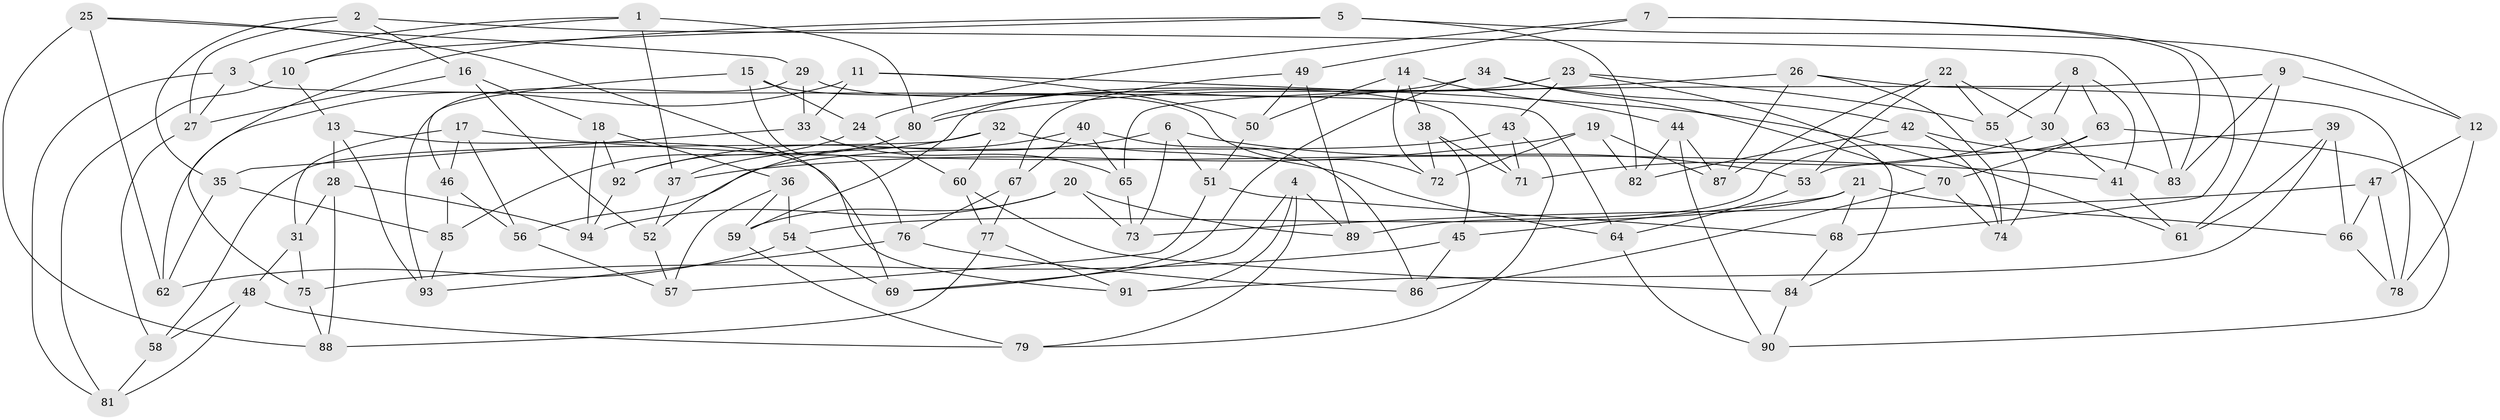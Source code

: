 // Generated by graph-tools (version 1.1) at 2025/26/03/09/25 03:26:53]
// undirected, 94 vertices, 188 edges
graph export_dot {
graph [start="1"]
  node [color=gray90,style=filled];
  1;
  2;
  3;
  4;
  5;
  6;
  7;
  8;
  9;
  10;
  11;
  12;
  13;
  14;
  15;
  16;
  17;
  18;
  19;
  20;
  21;
  22;
  23;
  24;
  25;
  26;
  27;
  28;
  29;
  30;
  31;
  32;
  33;
  34;
  35;
  36;
  37;
  38;
  39;
  40;
  41;
  42;
  43;
  44;
  45;
  46;
  47;
  48;
  49;
  50;
  51;
  52;
  53;
  54;
  55;
  56;
  57;
  58;
  59;
  60;
  61;
  62;
  63;
  64;
  65;
  66;
  67;
  68;
  69;
  70;
  71;
  72;
  73;
  74;
  75;
  76;
  77;
  78;
  79;
  80;
  81;
  82;
  83;
  84;
  85;
  86;
  87;
  88;
  89;
  90;
  91;
  92;
  93;
  94;
  1 -- 3;
  1 -- 80;
  1 -- 37;
  1 -- 10;
  2 -- 27;
  2 -- 83;
  2 -- 16;
  2 -- 35;
  3 -- 64;
  3 -- 81;
  3 -- 27;
  4 -- 69;
  4 -- 79;
  4 -- 89;
  4 -- 91;
  5 -- 10;
  5 -- 12;
  5 -- 75;
  5 -- 82;
  6 -- 92;
  6 -- 73;
  6 -- 51;
  6 -- 53;
  7 -- 68;
  7 -- 83;
  7 -- 49;
  7 -- 24;
  8 -- 55;
  8 -- 30;
  8 -- 63;
  8 -- 41;
  9 -- 83;
  9 -- 65;
  9 -- 12;
  9 -- 61;
  10 -- 13;
  10 -- 81;
  11 -- 50;
  11 -- 61;
  11 -- 62;
  11 -- 33;
  12 -- 47;
  12 -- 78;
  13 -- 91;
  13 -- 28;
  13 -- 93;
  14 -- 38;
  14 -- 50;
  14 -- 72;
  14 -- 44;
  15 -- 72;
  15 -- 46;
  15 -- 76;
  15 -- 24;
  16 -- 18;
  16 -- 27;
  16 -- 52;
  17 -- 56;
  17 -- 31;
  17 -- 41;
  17 -- 46;
  18 -- 36;
  18 -- 94;
  18 -- 92;
  19 -- 72;
  19 -- 82;
  19 -- 87;
  19 -- 37;
  20 -- 94;
  20 -- 89;
  20 -- 59;
  20 -- 73;
  21 -- 54;
  21 -- 68;
  21 -- 66;
  21 -- 45;
  22 -- 53;
  22 -- 87;
  22 -- 30;
  22 -- 55;
  23 -- 43;
  23 -- 55;
  23 -- 84;
  23 -- 59;
  24 -- 60;
  24 -- 85;
  25 -- 29;
  25 -- 62;
  25 -- 88;
  25 -- 69;
  26 -- 80;
  26 -- 87;
  26 -- 74;
  26 -- 78;
  27 -- 58;
  28 -- 88;
  28 -- 94;
  28 -- 31;
  29 -- 71;
  29 -- 93;
  29 -- 33;
  30 -- 71;
  30 -- 41;
  31 -- 75;
  31 -- 48;
  32 -- 58;
  32 -- 60;
  32 -- 64;
  32 -- 37;
  33 -- 65;
  33 -- 35;
  34 -- 80;
  34 -- 69;
  34 -- 42;
  34 -- 70;
  35 -- 62;
  35 -- 85;
  36 -- 54;
  36 -- 59;
  36 -- 57;
  37 -- 52;
  38 -- 72;
  38 -- 71;
  38 -- 45;
  39 -- 61;
  39 -- 91;
  39 -- 66;
  39 -- 53;
  40 -- 86;
  40 -- 65;
  40 -- 52;
  40 -- 67;
  41 -- 61;
  42 -- 83;
  42 -- 82;
  42 -- 74;
  43 -- 56;
  43 -- 79;
  43 -- 71;
  44 -- 87;
  44 -- 82;
  44 -- 90;
  45 -- 86;
  45 -- 75;
  46 -- 85;
  46 -- 56;
  47 -- 73;
  47 -- 78;
  47 -- 66;
  48 -- 79;
  48 -- 81;
  48 -- 58;
  49 -- 67;
  49 -- 50;
  49 -- 89;
  50 -- 51;
  51 -- 57;
  51 -- 68;
  52 -- 57;
  53 -- 64;
  54 -- 69;
  54 -- 62;
  55 -- 74;
  56 -- 57;
  58 -- 81;
  59 -- 79;
  60 -- 84;
  60 -- 77;
  63 -- 70;
  63 -- 89;
  63 -- 90;
  64 -- 90;
  65 -- 73;
  66 -- 78;
  67 -- 76;
  67 -- 77;
  68 -- 84;
  70 -- 74;
  70 -- 86;
  75 -- 88;
  76 -- 86;
  76 -- 93;
  77 -- 91;
  77 -- 88;
  80 -- 92;
  84 -- 90;
  85 -- 93;
  92 -- 94;
}

